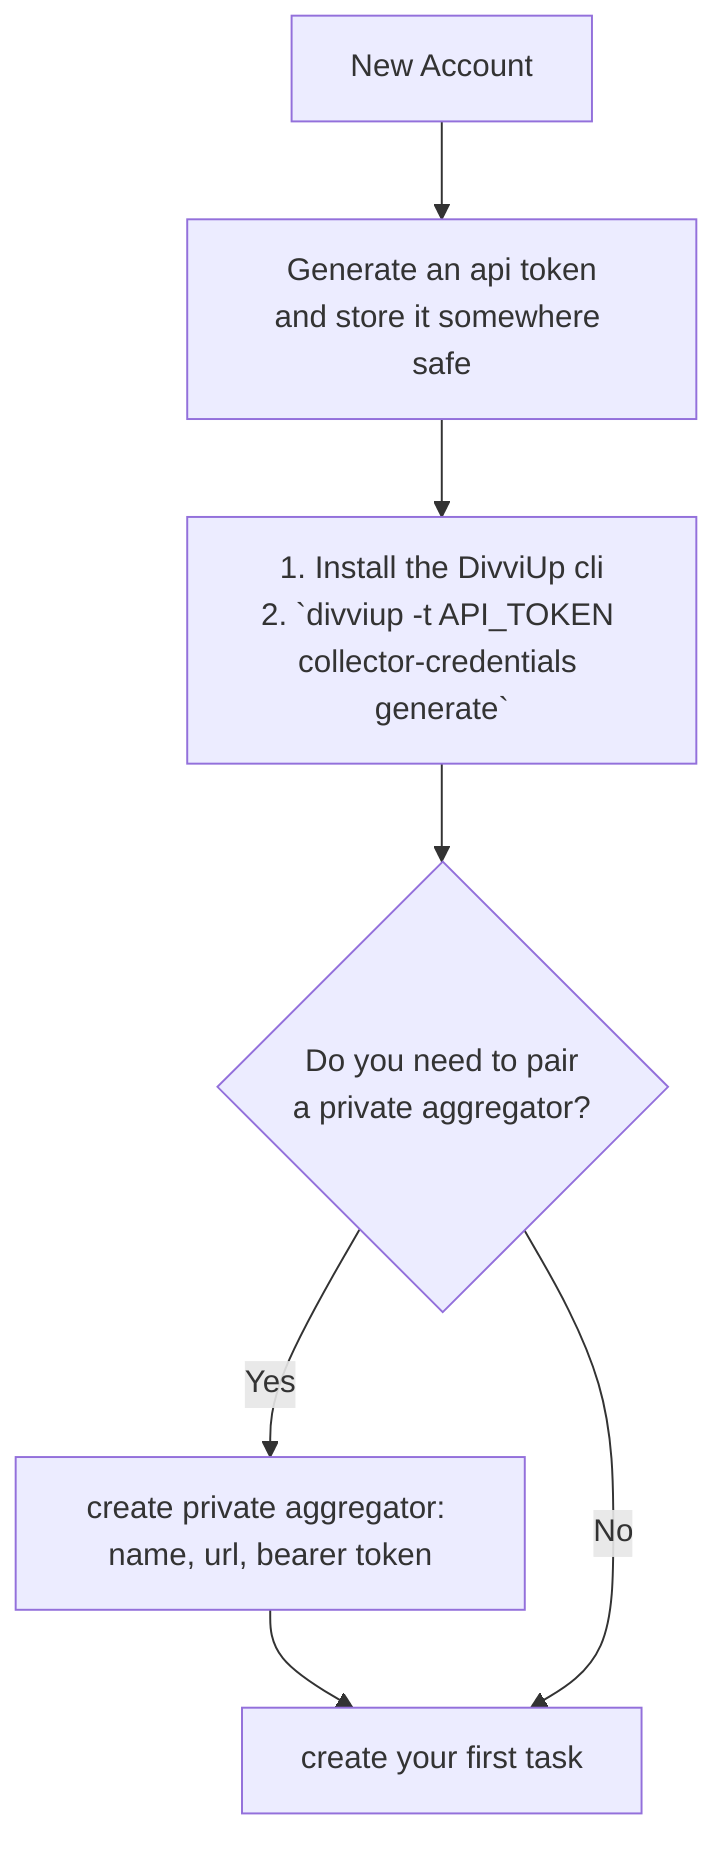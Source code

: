 ---
variant 1: collector credentials first
---

flowchart TD
   NewAccount[New Account] --> ApiToken[Generate an api token\nand store it somewhere safe]
   ApiToken --> UseCli[1. Install the DivviUp cli\n2. `divviup -t API_TOKEN collector-credentials generate`]
   UseCli --> PrivateAggregator{Do you need to pair\na private aggregator?}
   PrivateAggregator-->|Yes| PairPrivateAggregator[create private aggregator: name, url, bearer token]
   PairPrivateAggregator-->NewTask[create your first task]
   PrivateAggregator-->|No| NewTask